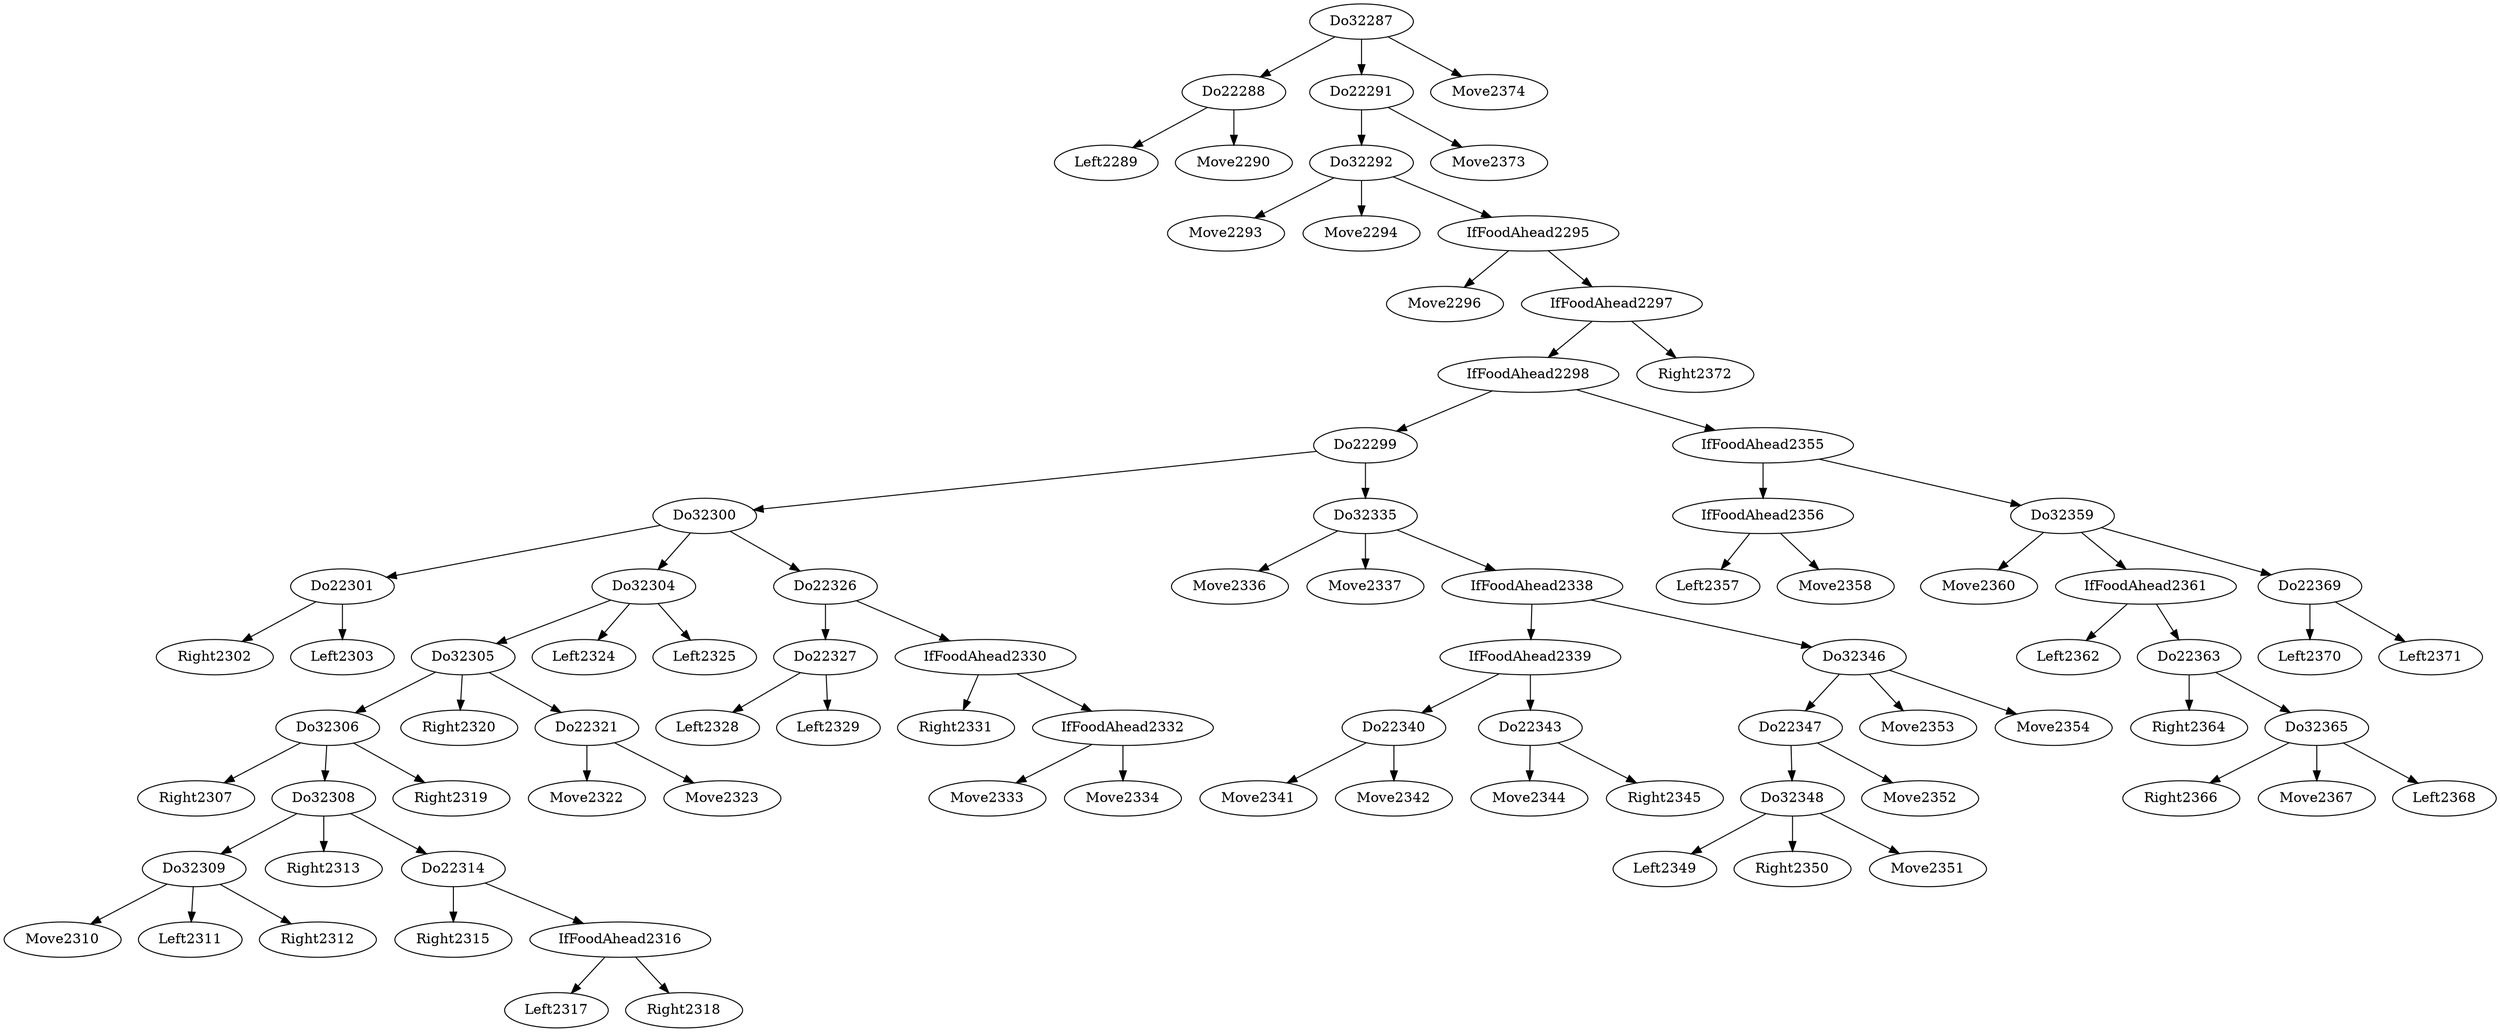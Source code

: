 digraph T {
	Do22288 -> Left2289
	Do22288 -> Move2290
	Do32287 -> Do22288
	Do32292 -> Move2293
	Do32292 -> Move2294
	IfFoodAhead2295 -> Move2296
	Do22301 -> Right2302
	Do22301 -> Left2303
	Do32300 -> Do22301
	Do32306 -> Right2307
	Do32309 -> Move2310
	Do32309 -> Left2311
	Do32309 -> Right2312
	Do32308 -> Do32309
	Do32308 -> Right2313
	Do22314 -> Right2315
	IfFoodAhead2316 -> Left2317
	IfFoodAhead2316 -> Right2318
	Do22314 -> IfFoodAhead2316
	Do32308 -> Do22314
	Do32306 -> Do32308
	Do32306 -> Right2319
	Do32305 -> Do32306
	Do32305 -> Right2320
	Do22321 -> Move2322
	Do22321 -> Move2323
	Do32305 -> Do22321
	Do32304 -> Do32305
	Do32304 -> Left2324
	Do32304 -> Left2325
	Do32300 -> Do32304
	Do22327 -> Left2328
	Do22327 -> Left2329
	Do22326 -> Do22327
	IfFoodAhead2330 -> Right2331
	IfFoodAhead2332 -> Move2333
	IfFoodAhead2332 -> Move2334
	IfFoodAhead2330 -> IfFoodAhead2332
	Do22326 -> IfFoodAhead2330
	Do32300 -> Do22326
	Do22299 -> Do32300
	Do32335 -> Move2336
	Do32335 -> Move2337
	Do22340 -> Move2341
	Do22340 -> Move2342
	IfFoodAhead2339 -> Do22340
	Do22343 -> Move2344
	Do22343 -> Right2345
	IfFoodAhead2339 -> Do22343
	IfFoodAhead2338 -> IfFoodAhead2339
	Do32348 -> Left2349
	Do32348 -> Right2350
	Do32348 -> Move2351
	Do22347 -> Do32348
	Do22347 -> Move2352
	Do32346 -> Do22347
	Do32346 -> Move2353
	Do32346 -> Move2354
	IfFoodAhead2338 -> Do32346
	Do32335 -> IfFoodAhead2338
	Do22299 -> Do32335
	IfFoodAhead2298 -> Do22299
	IfFoodAhead2356 -> Left2357
	IfFoodAhead2356 -> Move2358
	IfFoodAhead2355 -> IfFoodAhead2356
	Do32359 -> Move2360
	IfFoodAhead2361 -> Left2362
	Do22363 -> Right2364
	Do32365 -> Right2366
	Do32365 -> Move2367
	Do32365 -> Left2368
	Do22363 -> Do32365
	IfFoodAhead2361 -> Do22363
	Do32359 -> IfFoodAhead2361
	Do22369 -> Left2370
	Do22369 -> Left2371
	Do32359 -> Do22369
	IfFoodAhead2355 -> Do32359
	IfFoodAhead2298 -> IfFoodAhead2355
	IfFoodAhead2297 -> IfFoodAhead2298
	IfFoodAhead2297 -> Right2372
	IfFoodAhead2295 -> IfFoodAhead2297
	Do32292 -> IfFoodAhead2295
	Do22291 -> Do32292
	Do22291 -> Move2373
	Do32287 -> Do22291
	Do32287 -> Move2374
}
